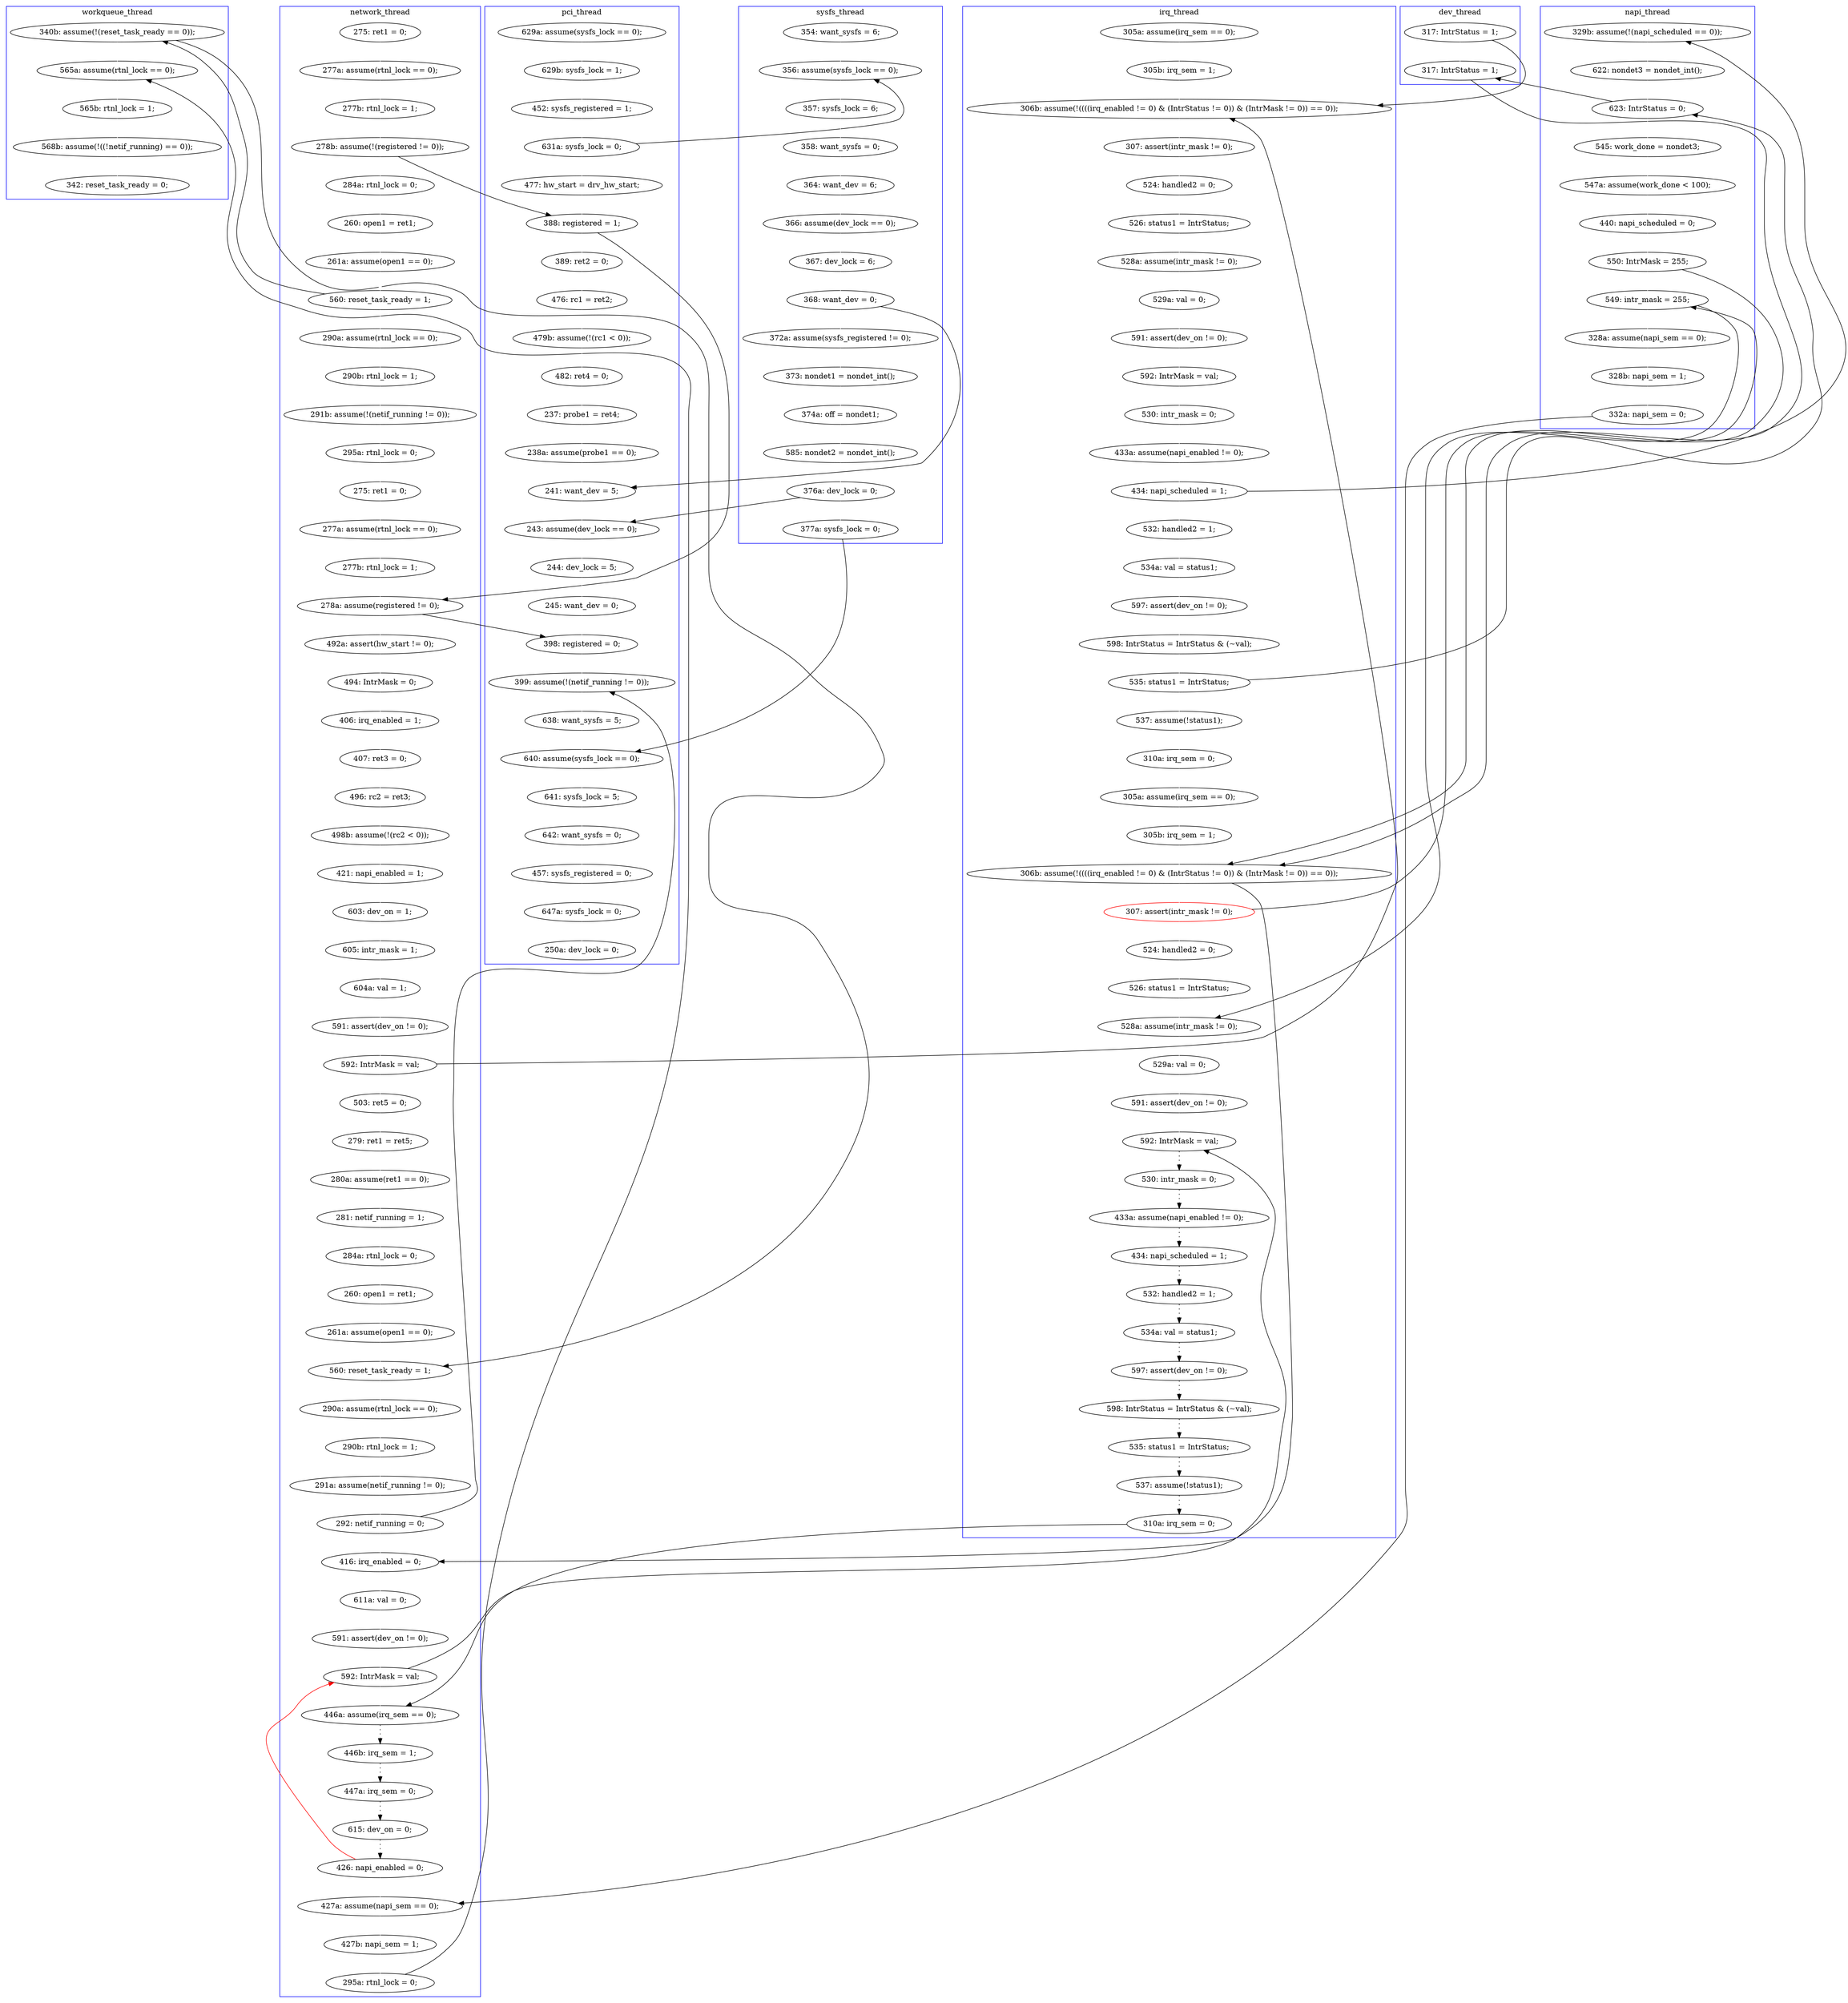 digraph Counterexample {
	92 -> 97 [color = white, style = solid]
	255 -> 264 [color = white, style = solid]
	71 -> 235 [color = white, style = solid]
	296 -> 297 [color = black, style = solid, constraint = false]
	26 -> 28 [color = white, style = solid]
	188 -> 190 [color = white, style = solid]
	133 -> 136 [color = white, style = solid]
	75 -> 218 [color = white, style = solid]
	299 -> 329 [color = white, style = solid]
	282 -> 283 [color = black, style = dotted]
	296 -> 331 [color = white, style = solid]
	261 -> 262 [color = white, style = solid]
	269 -> 270 [color = white, style = solid]
	180 -> 183 [color = black, style = solid, constraint = false]
	322 -> 325 [color = white, style = solid]
	116 -> 120 [color = white, style = solid]
	210 -> 217 [color = white, style = solid]
	277 -> 279 [color = black, style = dotted]
	340 -> 341 [color = white, style = solid]
	304 -> 307 [color = black, style = dotted]
	315 -> 318 [color = white, style = solid]
	279 -> 280 [color = black, style = dotted]
	338 -> 339 [color = white, style = solid]
	90 -> 92 [color = white, style = solid]
	339 -> 340 [color = white, style = solid]
	60 -> 61 [color = white, style = solid]
	180 -> 182 [color = white, style = solid]
	291 -> 293 [color = black, style = dotted]
	108 -> 111 [color = white, style = solid]
	129 -> 132 [color = white, style = solid]
	139 -> 142 [color = white, style = solid]
	121 -> 154 [color = black, style = solid, constraint = false]
	32 -> 74 [color = black, style = solid, constraint = false]
	226 -> 231 [color = white, style = solid]
	226 -> 261 [color = black, style = solid, constraint = false]
	121 -> 205 [color = white, style = solid]
	136 -> 137 [color = white, style = solid]
	313 -> 314 [color = white, style = solid]
	231 -> 232 [color = white, style = solid]
	217 -> 226 [color = white, style = solid]
	283 -> 285 [color = black, style = dotted]
	224 -> 257 [color = white, style = solid]
	162 -> 247 [color = white, style = solid]
	32 -> 45 [color = white, style = solid]
	105 -> 108 [color = white, style = solid]
	153 -> 162 [color = white, style = solid]
	318 -> 319 [color = black, style = solid, constraint = false]
	262 -> 269 [color = white, style = solid]
	54 -> 60 [color = white, style = solid]
	117 -> 146 [color = black, style = solid, constraint = false]
	223 -> 247 [color = black, style = solid, constraint = false]
	233 -> 314 [color = black, style = solid, constraint = false]
	165 -> 168 [color = white, style = solid]
	344 -> 346 [color = white, style = solid]
	249 -> 252 [color = white, style = solid]
	204 -> 210 [color = white, style = solid]
	313 -> 265 [color = red, style = solid, constraint = false]
	150 -> 151 [color = white, style = solid]
	272 -> 276 [color = black, style = dotted]
	111 -> 115 [color = white, style = solid]
	74 -> 75 [color = white, style = solid]
	217 -> 223 [color = black, style = solid, constraint = false]
	192 -> 207 [color = white, style = solid]
	168 -> 169 [color = white, style = solid]
	154 -> 158 [color = white, style = solid]
	66 -> 74 [color = white, style = solid]
	82 -> 88 [color = white, style = solid]
	192 -> 200 [color = black, style = solid, constraint = false]
	56 -> 63 [color = white, style = solid]
	265 -> 270 [color = black, style = solid, constraint = false]
	104 -> 105 [color = white, style = solid]
	276 -> 277 [color = black, style = dotted]
	92 -> 329 [color = black, style = solid, constraint = false]
	330 -> 338 [color = white, style = solid]
	98 -> 103 [color = white, style = solid]
	74 -> 92 [color = black, style = solid, constraint = false]
	179 -> 180 [color = white, style = solid]
	29 -> 32 [color = white, style = solid]
	123 -> 124 [color = white, style = solid]
	320 -> 322 [color = white, style = solid]
	331 -> 339 [color = black, style = solid, constraint = false]
	61 -> 64 [color = white, style = solid]
	200 -> 205 [color = black, style = solid, constraint = false]
	235 -> 236 [color = white, style = solid]
	240 -> 241 [color = white, style = solid]
	239 -> 240 [color = white, style = solid]
	128 -> 129 [color = white, style = solid]
	293 -> 302 [color = black, style = solid, constraint = false]
	158 -> 164 [color = white, style = solid]
	151 -> 153 [color = white, style = solid]
	42 -> 56 [color = white, style = solid]
	41 -> 42 [color = white, style = solid]
	190 -> 192 [color = white, style = solid]
	257 -> 258 [color = white, style = solid]
	45 -> 46 [color = white, style = solid]
	236 -> 237 [color = white, style = solid]
	258 -> 261 [color = white, style = solid]
	329 -> 330 [color = white, style = solid]
	200 -> 201 [color = white, style = solid]
	270 -> 272 [color = black, style = dotted]
	46 -> 49 [color = white, style = solid]
	201 -> 204 [color = white, style = solid]
	341 -> 344 [color = white, style = solid]
	103 -> 104 [color = white, style = solid]
	297 -> 298 [color = white, style = solid]
	285 -> 291 [color = black, style = dotted]
	28 -> 29 [color = white, style = solid]
	138 -> 139 [color = white, style = solid]
	241 -> 294 [color = black, style = solid, constraint = false]
	246 -> 249 [color = white, style = solid]
	238 -> 239 [color = white, style = solid]
	302 -> 303 [color = black, style = dotted]
	314 -> 315 [color = white, style = solid]
	63 -> 235 [color = black, style = solid, constraint = false]
	124 -> 154 [color = white, style = solid]
	264 -> 265 [color = white, style = solid]
	319 -> 320 [color = white, style = solid]
	142 -> 146 [color = white, style = solid]
	232 -> 233 [color = white, style = solid]
	218 -> 221 [color = white, style = solid]
	146 -> 150 [color = white, style = solid]
	223 -> 224 [color = white, style = solid]
	346 -> 354 [color = white, style = solid]
	132 -> 133 [color = white, style = solid]
	265 -> 302 [color = white, style = solid]
	137 -> 138 [color = white, style = solid]
	303 -> 304 [color = black, style = dotted]
	54 -> 117 [color = black, style = solid, constraint = false]
	199 -> 200 [color = white, style = solid]
	224 -> 226 [color = black, style = solid, constraint = false]
	290 -> 294 [color = white, style = solid]
	294 -> 297 [color = white, style = solid]
	97 -> 98 [color = white, style = solid]
	215 -> 223 [color = white, style = solid]
	172 -> 175 [color = white, style = solid]
	280 -> 282 [color = black, style = dotted]
	89 -> 90 [color = white, style = solid]
	171 -> 172 [color = white, style = solid]
	183 -> 199 [color = white, style = solid]
	182 -> 186 [color = white, style = solid]
	169 -> 171 [color = white, style = solid]
	120 -> 128 [color = white, style = solid]
	164 -> 165 [color = white, style = solid]
	49 -> 54 [color = white, style = solid]
	237 -> 238 [color = white, style = solid]
	207 -> 211 [color = white, style = solid]
	287 -> 290 [color = white, style = solid]
	129 -> 154 [color = black, style = solid, constraint = false]
	162 -> 330 [color = black, style = solid, constraint = false]
	88 -> 89 [color = white, style = solid]
	298 -> 299 [color = white, style = solid]
	186 -> 188 [color = white, style = solid]
	252 -> 296 [color = white, style = solid]
	205 -> 223 [color = black, style = solid, constraint = false]
	117 -> 319 [color = white, style = solid]
	175 -> 179 [color = white, style = solid]
	115 -> 116 [color = white, style = solid]
	245 -> 246 [color = white, style = solid]
	221 -> 222 [color = white, style = solid]
	214 -> 215 [color = white, style = solid]
	211 -> 214 [color = white, style = solid]
	247 -> 255 [color = white, style = solid]
	63 -> 66 [color = white, style = solid]
	307 -> 313 [color = black, style = dotted]
	64 -> 82 [color = white, style = solid]
	222 -> 287 [color = white, style = solid]
	241 -> 245 [color = white, style = solid]
	subgraph cluster5 {
		label = workqueue_thread
		color = blue
		320  [label = "565b: rtnl_lock = 1;"]
		325  [label = "342: reset_task_ready = 0;"]
		319  [label = "565a: assume(rtnl_lock == 0);"]
		322  [label = "568b: assume(!((!netif_running) == 0));"]
		117  [label = "340b: assume(!(reset_task_ready == 0));"]
	}
	subgraph cluster7 {
		label = dev_thread
		color = blue
		121  [label = "317: IntrStatus = 1;"]
		205  [label = "317: IntrStatus = 1;"]
	}
	subgraph cluster4 {
		label = napi_thread
		color = blue
		231  [label = "328a: assume(napi_sem == 0);"]
		233  [label = "332a: napi_sem = 0;"]
		204  [label = "547a: assume(work_done < 100);"]
		183  [label = "329b: assume(!(napi_scheduled == 0));"]
		210  [label = "440: napi_scheduled = 0;"]
		232  [label = "328b: napi_sem = 1;"]
		201  [label = "545: work_done = nondet3;"]
		199  [label = "622: nondet3 = nondet_int();"]
		226  [label = "549: intr_mask = 255;"]
		200  [label = "623: IntrStatus = 0;"]
		217  [label = "550: IntrMask = 255;"]
	}
	subgraph cluster2 {
		label = network_thread
		color = blue
		136  [label = "280a: assume(ret1 == 0);"]
		82  [label = "295a: rtnl_lock = 0;"]
		61  [label = "290b: rtnl_lock = 1;"]
		151  [label = "290b: rtnl_lock = 1;"]
		302  [label = "446a: assume(irq_sem == 0);"]
		88  [label = "275: ret1 = 0;"]
		89  [label = "277a: assume(rtnl_lock == 0);"]
		153  [label = "291a: assume(netif_running != 0);"]
		116  [label = "605: intr_mask = 1;"]
		142  [label = "261a: assume(open1 == 0);"]
		132  [label = "503: ret5 = 0;"]
		105  [label = "496: rc2 = ret3;"]
		111  [label = "421: napi_enabled = 1;"]
		314  [label = "427a: assume(napi_sem == 0);"]
		129  [label = "592: IntrMask = val;"]
		120  [label = "604a: val = 1;"]
		264  [label = "591: assert(dev_on != 0);"]
		60  [label = "290a: assume(rtnl_lock == 0);"]
		304  [label = "447a: irq_sem = 0;"]
		146  [label = "560: reset_task_ready = 1;"]
		28  [label = "277a: assume(rtnl_lock == 0);"]
		307  [label = "615: dev_on = 0;"]
		133  [label = "279: ret1 = ret5;"]
		162  [label = "292: netif_running = 0;"]
		318  [label = "295a: rtnl_lock = 0;"]
		32  [label = "278b: assume(!(registered != 0));"]
		54  [label = "560: reset_task_ready = 1;"]
		90  [label = "277b: rtnl_lock = 1;"]
		138  [label = "284a: rtnl_lock = 0;"]
		49  [label = "261a: assume(open1 == 0);"]
		139  [label = "260: open1 = ret1;"]
		104  [label = "407: ret3 = 0;"]
		64  [label = "291b: assume(!(netif_running != 0));"]
		29  [label = "277b: rtnl_lock = 1;"]
		97  [label = "492a: assert(hw_start != 0);"]
		98  [label = "494: IntrMask = 0;"]
		103  [label = "406: irq_enabled = 1;"]
		255  [label = "611a: val = 0;"]
		108  [label = "498b: assume(!(rc2 < 0));"]
		26  [label = "275: ret1 = 0;"]
		92  [label = "278a: assume(registered != 0);"]
		46  [label = "260: open1 = ret1;"]
		115  [label = "603: dev_on = 1;"]
		45  [label = "284a: rtnl_lock = 0;"]
		247  [label = "416: irq_enabled = 0;"]
		137  [label = "281: netif_running = 1;"]
		128  [label = "591: assert(dev_on != 0);"]
		265  [label = "592: IntrMask = val;"]
		313  [label = "426: napi_enabled = 0;"]
		150  [label = "290a: assume(rtnl_lock == 0);"]
		303  [label = "446b: irq_sem = 1;"]
		315  [label = "427b: napi_sem = 1;"]
	}
	subgraph cluster6 {
		label = sysfs_thread
		color = blue
		331  [label = "377a: sysfs_lock = 0;"]
		296  [label = "376a: dev_lock = 0;"]
		252  [label = "585: nondet2 = nondet_int();"]
		235  [label = "356: assume(sysfs_lock == 0);"]
		249  [label = "374a: off = nondet1;"]
		236  [label = "357: sysfs_lock = 6;"]
		241  [label = "368: want_dev = 0;"]
		237  [label = "358: want_sysfs = 0;"]
		239  [label = "366: assume(dev_lock == 0);"]
		246  [label = "373: nondet1 = nondet_int();"]
		71  [label = "354: want_sysfs = 6;"]
		238  [label = "364: want_dev = 6;"]
		245  [label = "372a: assume(sysfs_registered != 0);"]
		240  [label = "367: dev_lock = 6;"]
	}
	subgraph cluster3 {
		label = irq_thread
		color = blue
		293  [label = "310a: irq_sem = 0;"]
		215  [label = "305b: irq_sem = 1;"]
		262  [label = "529a: val = 0;"]
		270  [label = "592: IntrMask = val;"]
		280  [label = "534a: val = status1;"]
		169  [label = "529a: val = 0;"]
		283  [label = "598: IntrStatus = IntrStatus & (~val);"]
		223  [label = "306b: assume(!((((irq_enabled != 0) & (IntrStatus != 0)) & (IntrMask != 0)) == 0));"]
		257  [label = "524: handled2 = 0;"]
		277  [label = "434: napi_scheduled = 1;"]
		182  [label = "532: handled2 = 1;"]
		172  [label = "592: IntrMask = val;"]
		179  [label = "433a: assume(napi_enabled != 0);"]
		192  [label = "535: status1 = IntrStatus;"]
		291  [label = "537: assume(!status1);"]
		164  [label = "524: handled2 = 0;"]
		207  [label = "537: assume(!status1);"]
		261  [label = "528a: assume(intr_mask != 0);"]
		285  [label = "535: status1 = IntrStatus;"]
		154  [label = "306b: assume(!((((irq_enabled != 0) & (IntrStatus != 0)) & (IntrMask != 0)) == 0));"]
		224  [label = "307: assert(intr_mask != 0);", color = red]
		276  [label = "433a: assume(napi_enabled != 0);"]
		124  [label = "305b: irq_sem = 1;"]
		175  [label = "530: intr_mask = 0;"]
		279  [label = "532: handled2 = 1;"]
		171  [label = "591: assert(dev_on != 0);"]
		123  [label = "305a: assume(irq_sem == 0);"]
		272  [label = "530: intr_mask = 0;"]
		214  [label = "305a: assume(irq_sem == 0);"]
		165  [label = "526: status1 = IntrStatus;"]
		188  [label = "597: assert(dev_on != 0);"]
		158  [label = "307: assert(intr_mask != 0);"]
		282  [label = "597: assert(dev_on != 0);"]
		168  [label = "528a: assume(intr_mask != 0);"]
		190  [label = "598: IntrStatus = IntrStatus & (~val);"]
		269  [label = "591: assert(dev_on != 0);"]
		211  [label = "310a: irq_sem = 0;"]
		186  [label = "534a: val = status1;"]
		180  [label = "434: napi_scheduled = 1;"]
		258  [label = "526: status1 = IntrStatus;"]
	}
	subgraph cluster1 {
		label = pci_thread
		color = blue
		299  [label = "245: want_dev = 0;"]
		63  [label = "631a: sysfs_lock = 0;"]
		341  [label = "642: want_sysfs = 0;"]
		287  [label = "237: probe1 = ret4;"]
		330  [label = "399: assume(!(netif_running != 0));"]
		42  [label = "629b: sysfs_lock = 1;"]
		346  [label = "647a: sysfs_lock = 0;"]
		66  [label = "477: hw_start = drv_hw_start;"]
		344  [label = "457: sysfs_registered = 0;"]
		290  [label = "238a: assume(probe1 == 0);"]
		340  [label = "641: sysfs_lock = 5;"]
		221  [label = "479b: assume(!(rc1 < 0));"]
		218  [label = "476: rc1 = ret2;"]
		56  [label = "452: sysfs_registered = 1;"]
		354  [label = "250a: dev_lock = 0;"]
		339  [label = "640: assume(sysfs_lock == 0);"]
		329  [label = "398: registered = 0;"]
		75  [label = "389: ret2 = 0;"]
		297  [label = "243: assume(dev_lock == 0);"]
		74  [label = "388: registered = 1;"]
		41  [label = "629a: assume(sysfs_lock == 0);"]
		298  [label = "244: dev_lock = 5;"]
		338  [label = "638: want_sysfs = 5;"]
		222  [label = "482: ret4 = 0;"]
		294  [label = "241: want_dev = 5;"]
	}
}